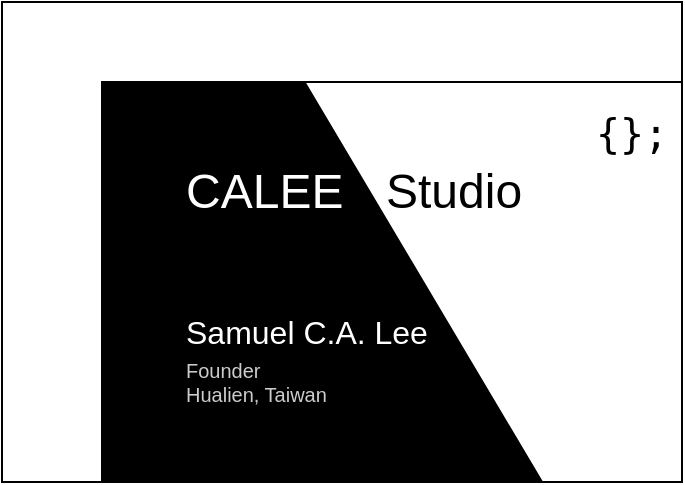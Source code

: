 <mxfile version="13.7.1" type="google"><diagram id="WLeFnC4GPQxve_vG9MSH" name="Page-1"><mxGraphModel dx="1182" dy="837" grid="1" gridSize="5" guides="1" tooltips="1" connect="1" arrows="1" fold="1" page="0" pageScale="1" pageWidth="300" pageHeight="200" math="0" shadow="0"><root><mxCell id="0"/><mxCell id="1" parent="0"/><mxCell id="k0aXcpOdQA4lghwNLJQ_-1" value="" style="group" vertex="1" connectable="0" parent="1"><mxGeometry x="-50" width="290" height="200" as="geometry"/></mxCell><mxCell id="NnOkWiag6cotOxlIL8aS-18" value="" style="verticalLabelPosition=bottom;verticalAlign=top;html=1;shape=mxgraph.basic.polygon;polyCoords=[[0,0],[0,0],[0.46,0],[1,1],[0.75,1],[0,1],[0,0.75],[0,0.25]];polyline=0;fontSize=16;align=left;labelBackgroundColor=#000000;noLabel=1;fillColor=#000000;" parent="k0aXcpOdQA4lghwNLJQ_-1" vertex="1"><mxGeometry width="220" height="200" as="geometry"/></mxCell><mxCell id="NnOkWiag6cotOxlIL8aS-1" value="&lt;font style=&quot;font-size: 24px&quot;&gt;CALEE&lt;br&gt;&lt;/font&gt;" style="text;html=1;align=left;verticalAlign=middle;whiteSpace=wrap;rounded=0;labelPosition=center;verticalLabelPosition=middle;fontSize=24;labelBackgroundColor=none;fontColor=#FFFFFF;" parent="k0aXcpOdQA4lghwNLJQ_-1" vertex="1"><mxGeometry x="40" y="40" width="80" height="30" as="geometry"/></mxCell><mxCell id="NnOkWiag6cotOxlIL8aS-2" value="&lt;font style=&quot;font-size: 24px&quot;&gt;Studio&lt;/font&gt;" style="text;html=1;strokeColor=none;fillColor=none;align=left;verticalAlign=middle;whiteSpace=wrap;rounded=0;fontSize=24;labelPosition=center;verticalLabelPosition=middle;" parent="k0aXcpOdQA4lghwNLJQ_-1" vertex="1"><mxGeometry x="140" y="40" width="90" height="30" as="geometry"/></mxCell><mxCell id="NnOkWiag6cotOxlIL8aS-3" value="Samuel C.A. Lee" style="text;html=1;strokeColor=none;fillColor=none;align=left;verticalAlign=middle;whiteSpace=wrap;rounded=0;fontSize=16;fontColor=#FFFFFF;" parent="k0aXcpOdQA4lghwNLJQ_-1" vertex="1"><mxGeometry x="40" y="110" width="170" height="30" as="geometry"/></mxCell><mxCell id="NnOkWiag6cotOxlIL8aS-4" value="&lt;div style=&quot;font-size: 10px;&quot;&gt;Founder&lt;/div&gt;Hualien, Taiwan" style="text;html=1;strokeColor=none;fillColor=none;align=left;verticalAlign=middle;whiteSpace=wrap;rounded=0;fontSize=10;fontColor=#CCCCCC;" parent="k0aXcpOdQA4lghwNLJQ_-1" vertex="1"><mxGeometry x="40" y="130" width="110" height="40" as="geometry"/></mxCell><mxCell id="NnOkWiag6cotOxlIL8aS-20" value="&lt;pre style=&quot;font-size: 20px;&quot;&gt;{};&lt;/pre&gt;" style="text;html=1;strokeColor=none;fillColor=none;align=center;verticalAlign=middle;whiteSpace=wrap;rounded=0;labelBackgroundColor=none;fontSize=20;" parent="k0aXcpOdQA4lghwNLJQ_-1" vertex="1"><mxGeometry x="240" y="10" width="50" height="30" as="geometry"/></mxCell><mxCell id="k0aXcpOdQA4lghwNLJQ_-2" value="" style="rounded=0;whiteSpace=wrap;html=1;fillColor=none;" vertex="1" parent="k0aXcpOdQA4lghwNLJQ_-1"><mxGeometry x="-50" y="-40" width="340" height="240" as="geometry"/></mxCell><mxCell id="k0aXcpOdQA4lghwNLJQ_-3" value="" style="rounded=0;whiteSpace=wrap;html=1;fillColor=none;" vertex="1" parent="k0aXcpOdQA4lghwNLJQ_-1"><mxGeometry width="290" height="200" as="geometry"/></mxCell></root></mxGraphModel></diagram></mxfile>